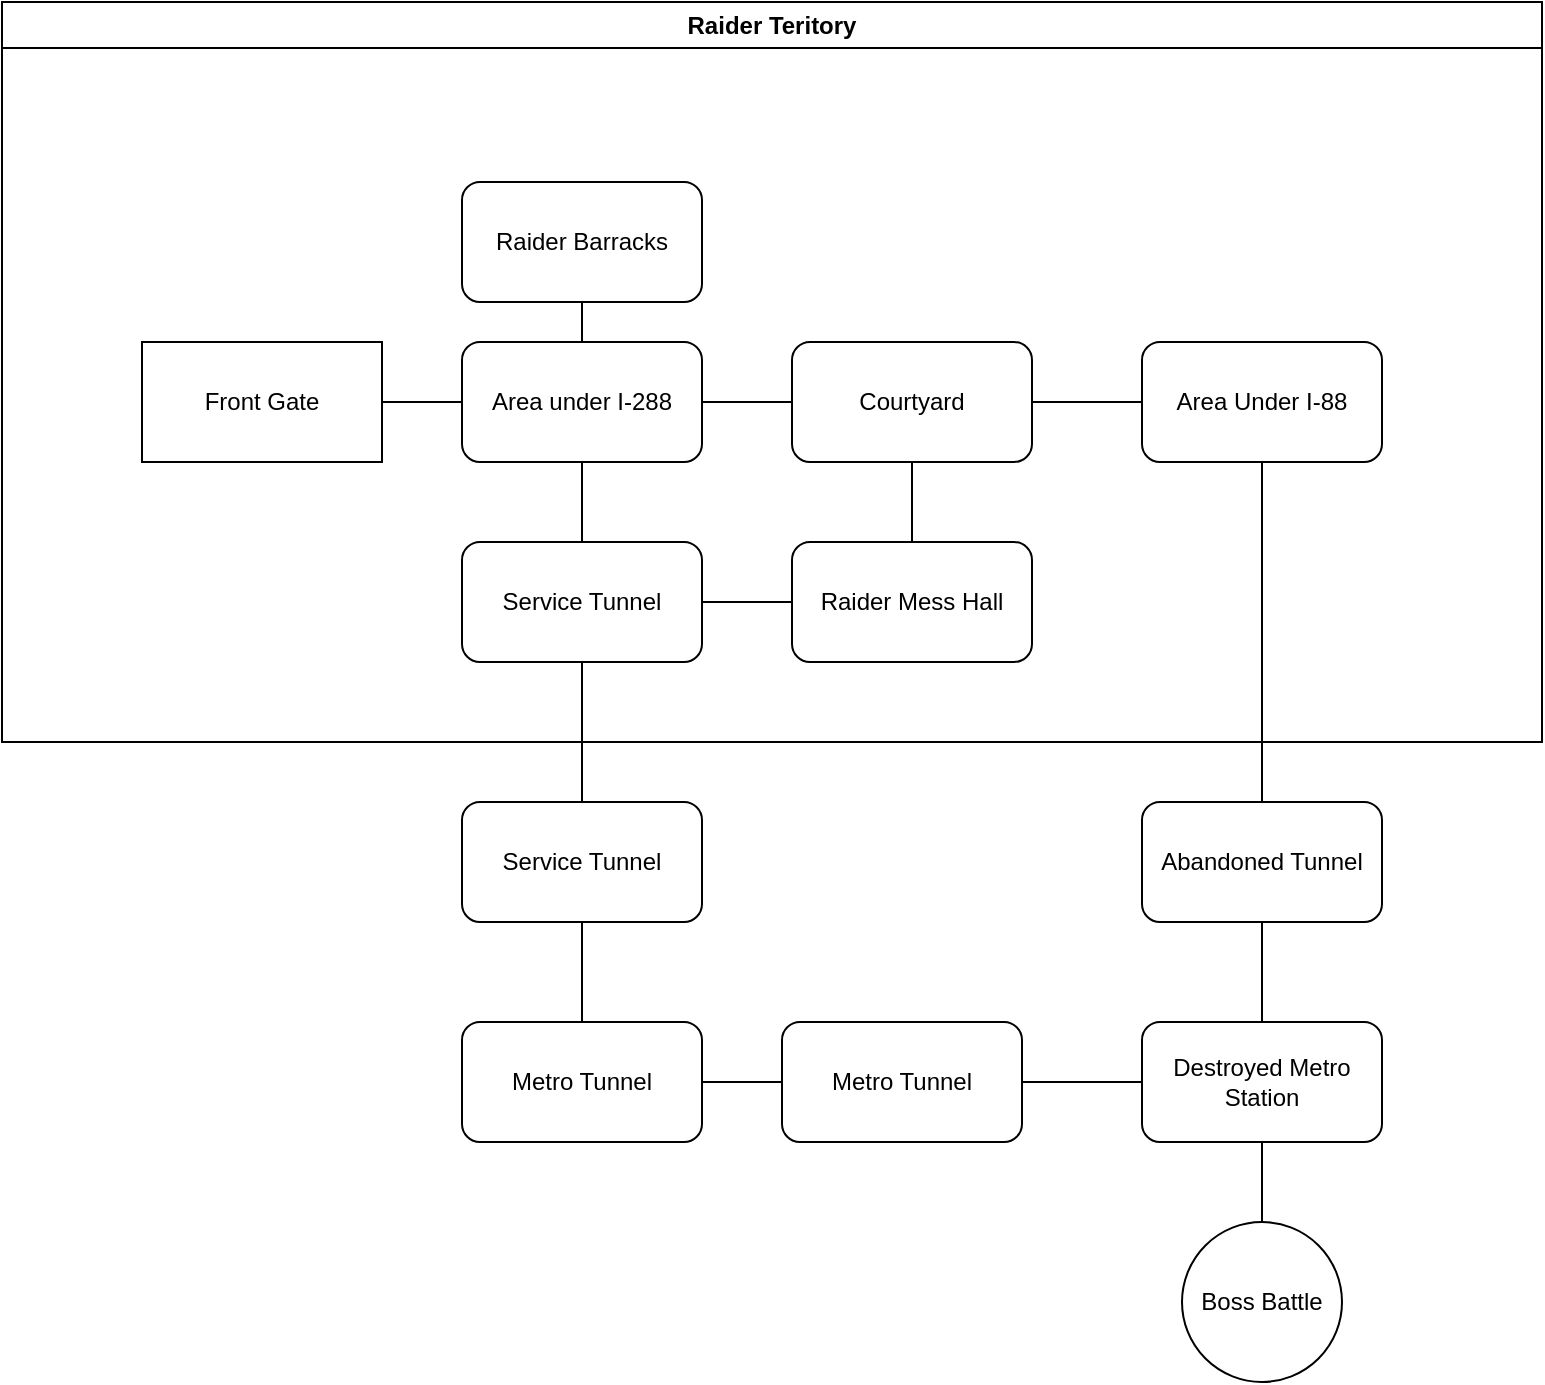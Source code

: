 <mxfile version="22.0.0" type="device">
  <diagram name="Page-1" id="xp8cIaxYdXACTSRsi3et">
    <mxGraphModel dx="1418" dy="868" grid="1" gridSize="10" guides="1" tooltips="1" connect="1" arrows="1" fold="1" page="1" pageScale="1" pageWidth="850" pageHeight="1100" math="0" shadow="0">
      <root>
        <mxCell id="0" />
        <mxCell id="1" parent="0" />
        <mxCell id="k_dkz971xRCgsq61RmBF-7" value="Raider Teritory" style="swimlane;whiteSpace=wrap;html=1;" vertex="1" parent="1">
          <mxGeometry x="30" y="250" width="770" height="370" as="geometry">
            <mxRectangle x="30" y="250" width="120" height="30" as="alternateBounds" />
          </mxGeometry>
        </mxCell>
        <mxCell id="k_dkz971xRCgsq61RmBF-12" value="" style="edgeStyle=orthogonalEdgeStyle;rounded=0;orthogonalLoop=1;jettySize=auto;html=1;endArrow=none;endFill=0;" edge="1" parent="k_dkz971xRCgsq61RmBF-7" source="jgpcen1MGg8Qw2dKirg1-2" target="k_dkz971xRCgsq61RmBF-11">
          <mxGeometry relative="1" as="geometry" />
        </mxCell>
        <mxCell id="jgpcen1MGg8Qw2dKirg1-2" value="Area under I-288" style="rounded=1;whiteSpace=wrap;html=1;" parent="k_dkz971xRCgsq61RmBF-7" vertex="1">
          <mxGeometry x="230" y="170" width="120" height="60" as="geometry" />
        </mxCell>
        <mxCell id="k_dkz971xRCgsq61RmBF-9" value="" style="edgeStyle=orthogonalEdgeStyle;rounded=0;orthogonalLoop=1;jettySize=auto;html=1;endArrow=none;endFill=0;" edge="1" parent="k_dkz971xRCgsq61RmBF-7" source="jgpcen1MGg8Qw2dKirg1-4" target="k_dkz971xRCgsq61RmBF-8">
          <mxGeometry relative="1" as="geometry" />
        </mxCell>
        <mxCell id="jgpcen1MGg8Qw2dKirg1-4" value="Courtyard" style="rounded=1;whiteSpace=wrap;html=1;" parent="k_dkz971xRCgsq61RmBF-7" vertex="1">
          <mxGeometry x="395" y="170" width="120" height="60" as="geometry" />
        </mxCell>
        <mxCell id="jgpcen1MGg8Qw2dKirg1-8" style="edgeStyle=orthogonalEdgeStyle;rounded=0;orthogonalLoop=1;jettySize=auto;html=1;entryX=0;entryY=0.5;entryDx=0;entryDy=0;startArrow=none;startFill=0;endArrow=none;endFill=0;" parent="k_dkz971xRCgsq61RmBF-7" source="jgpcen1MGg8Qw2dKirg1-2" target="jgpcen1MGg8Qw2dKirg1-4" edge="1">
          <mxGeometry relative="1" as="geometry" />
        </mxCell>
        <mxCell id="k_dkz971xRCgsq61RmBF-10" style="edgeStyle=orthogonalEdgeStyle;rounded=0;orthogonalLoop=1;jettySize=auto;html=1;exitX=1;exitY=0.5;exitDx=0;exitDy=0;entryX=0;entryY=0.5;entryDx=0;entryDy=0;endArrow=none;endFill=0;" edge="1" parent="k_dkz971xRCgsq61RmBF-7" source="jgpcen1MGg8Qw2dKirg1-5" target="k_dkz971xRCgsq61RmBF-8">
          <mxGeometry relative="1" as="geometry" />
        </mxCell>
        <mxCell id="jgpcen1MGg8Qw2dKirg1-5" value="Service Tunnel" style="rounded=1;whiteSpace=wrap;html=1;" parent="k_dkz971xRCgsq61RmBF-7" vertex="1">
          <mxGeometry x="230" y="270" width="120" height="60" as="geometry" />
        </mxCell>
        <mxCell id="jgpcen1MGg8Qw2dKirg1-10" style="edgeStyle=orthogonalEdgeStyle;rounded=0;orthogonalLoop=1;jettySize=auto;html=1;startArrow=none;startFill=0;endArrow=none;endFill=0;" parent="k_dkz971xRCgsq61RmBF-7" source="jgpcen1MGg8Qw2dKirg1-2" target="jgpcen1MGg8Qw2dKirg1-5" edge="1">
          <mxGeometry relative="1" as="geometry" />
        </mxCell>
        <mxCell id="jgpcen1MGg8Qw2dKirg1-6" value="Area Under I-88" style="rounded=1;whiteSpace=wrap;html=1;" parent="k_dkz971xRCgsq61RmBF-7" vertex="1">
          <mxGeometry x="570" y="170" width="120" height="60" as="geometry" />
        </mxCell>
        <mxCell id="jgpcen1MGg8Qw2dKirg1-9" style="edgeStyle=orthogonalEdgeStyle;rounded=0;orthogonalLoop=1;jettySize=auto;html=1;startArrow=none;startFill=0;endArrow=none;endFill=0;" parent="k_dkz971xRCgsq61RmBF-7" source="jgpcen1MGg8Qw2dKirg1-4" target="jgpcen1MGg8Qw2dKirg1-6" edge="1">
          <mxGeometry relative="1" as="geometry" />
        </mxCell>
        <mxCell id="jgpcen1MGg8Qw2dKirg1-12" style="edgeStyle=orthogonalEdgeStyle;rounded=0;orthogonalLoop=1;jettySize=auto;html=1;entryX=0;entryY=0.5;entryDx=0;entryDy=0;startArrow=none;startFill=0;endArrow=none;endFill=0;" parent="k_dkz971xRCgsq61RmBF-7" source="jgpcen1MGg8Qw2dKirg1-11" target="jgpcen1MGg8Qw2dKirg1-2" edge="1">
          <mxGeometry relative="1" as="geometry" />
        </mxCell>
        <mxCell id="jgpcen1MGg8Qw2dKirg1-11" value="Front Gate" style="rounded=0;whiteSpace=wrap;html=1;" parent="k_dkz971xRCgsq61RmBF-7" vertex="1">
          <mxGeometry x="70" y="170" width="120" height="60" as="geometry" />
        </mxCell>
        <mxCell id="k_dkz971xRCgsq61RmBF-8" value="Raider Mess Hall" style="whiteSpace=wrap;html=1;rounded=1;" vertex="1" parent="k_dkz971xRCgsq61RmBF-7">
          <mxGeometry x="395" y="270" width="120" height="60" as="geometry" />
        </mxCell>
        <mxCell id="k_dkz971xRCgsq61RmBF-11" value="Raider Barracks" style="whiteSpace=wrap;html=1;rounded=1;" vertex="1" parent="k_dkz971xRCgsq61RmBF-7">
          <mxGeometry x="230" y="90" width="120" height="60" as="geometry" />
        </mxCell>
        <mxCell id="k_dkz971xRCgsq61RmBF-6" value="" style="edgeStyle=orthogonalEdgeStyle;rounded=0;orthogonalLoop=1;jettySize=auto;html=1;endArrow=none;endFill=0;" edge="1" parent="1" source="k_dkz971xRCgsq61RmBF-3" target="k_dkz971xRCgsq61RmBF-5">
          <mxGeometry relative="1" as="geometry" />
        </mxCell>
        <mxCell id="k_dkz971xRCgsq61RmBF-4" value="" style="edgeStyle=orthogonalEdgeStyle;rounded=0;orthogonalLoop=1;jettySize=auto;html=1;endArrow=none;endFill=0;" edge="1" parent="1" source="k_dkz971xRCgsq61RmBF-1" target="k_dkz971xRCgsq61RmBF-3">
          <mxGeometry relative="1" as="geometry" />
        </mxCell>
        <mxCell id="k_dkz971xRCgsq61RmBF-1" value="Service Tunnel" style="rounded=1;whiteSpace=wrap;html=1;" vertex="1" parent="1">
          <mxGeometry x="260" y="650" width="120" height="60" as="geometry" />
        </mxCell>
        <mxCell id="k_dkz971xRCgsq61RmBF-2" value="" style="edgeStyle=orthogonalEdgeStyle;rounded=0;orthogonalLoop=1;jettySize=auto;html=1;endArrow=none;endFill=0;exitX=0.5;exitY=1;exitDx=0;exitDy=0;" edge="1" parent="1" source="jgpcen1MGg8Qw2dKirg1-5" target="k_dkz971xRCgsq61RmBF-1">
          <mxGeometry relative="1" as="geometry">
            <mxPoint x="320" y="590" as="sourcePoint" />
          </mxGeometry>
        </mxCell>
        <mxCell id="k_dkz971xRCgsq61RmBF-3" value="Metro Tunnel" style="whiteSpace=wrap;html=1;rounded=1;" vertex="1" parent="1">
          <mxGeometry x="260" y="760" width="120" height="60" as="geometry" />
        </mxCell>
        <mxCell id="k_dkz971xRCgsq61RmBF-16" value="" style="edgeStyle=orthogonalEdgeStyle;rounded=0;orthogonalLoop=1;jettySize=auto;html=1;startArrow=none;startFill=0;endArrow=none;endFill=0;" edge="1" parent="1" source="k_dkz971xRCgsq61RmBF-5" target="k_dkz971xRCgsq61RmBF-15">
          <mxGeometry relative="1" as="geometry" />
        </mxCell>
        <mxCell id="k_dkz971xRCgsq61RmBF-5" value="Metro Tunnel" style="whiteSpace=wrap;html=1;rounded=1;" vertex="1" parent="1">
          <mxGeometry x="420" y="760" width="120" height="60" as="geometry" />
        </mxCell>
        <mxCell id="k_dkz971xRCgsq61RmBF-17" style="edgeStyle=orthogonalEdgeStyle;rounded=0;orthogonalLoop=1;jettySize=auto;html=1;exitX=0.5;exitY=1;exitDx=0;exitDy=0;entryX=0.5;entryY=0;entryDx=0;entryDy=0;endArrow=none;endFill=0;" edge="1" parent="1" source="k_dkz971xRCgsq61RmBF-13" target="k_dkz971xRCgsq61RmBF-15">
          <mxGeometry relative="1" as="geometry">
            <mxPoint x="660" y="740" as="sourcePoint" />
          </mxGeometry>
        </mxCell>
        <mxCell id="k_dkz971xRCgsq61RmBF-13" value="Abandoned Tunnel" style="whiteSpace=wrap;html=1;rounded=1;" vertex="1" parent="1">
          <mxGeometry x="600" y="650" width="120" height="60" as="geometry" />
        </mxCell>
        <mxCell id="k_dkz971xRCgsq61RmBF-14" value="" style="edgeStyle=orthogonalEdgeStyle;rounded=0;orthogonalLoop=1;jettySize=auto;html=1;endArrow=none;endFill=0;" edge="1" parent="1" source="jgpcen1MGg8Qw2dKirg1-6" target="k_dkz971xRCgsq61RmBF-13">
          <mxGeometry relative="1" as="geometry" />
        </mxCell>
        <mxCell id="k_dkz971xRCgsq61RmBF-15" value="Destroyed Metro Station" style="whiteSpace=wrap;html=1;rounded=1;" vertex="1" parent="1">
          <mxGeometry x="600" y="760" width="120" height="60" as="geometry" />
        </mxCell>
        <mxCell id="k_dkz971xRCgsq61RmBF-19" style="edgeStyle=orthogonalEdgeStyle;rounded=0;orthogonalLoop=1;jettySize=auto;html=1;exitX=0.5;exitY=0;exitDx=0;exitDy=0;entryX=0.5;entryY=1;entryDx=0;entryDy=0;endArrow=none;endFill=0;" edge="1" parent="1" source="k_dkz971xRCgsq61RmBF-18" target="k_dkz971xRCgsq61RmBF-15">
          <mxGeometry relative="1" as="geometry" />
        </mxCell>
        <mxCell id="k_dkz971xRCgsq61RmBF-18" value="Boss Battle" style="ellipse;whiteSpace=wrap;html=1;aspect=fixed;" vertex="1" parent="1">
          <mxGeometry x="620" y="860" width="80" height="80" as="geometry" />
        </mxCell>
      </root>
    </mxGraphModel>
  </diagram>
</mxfile>
